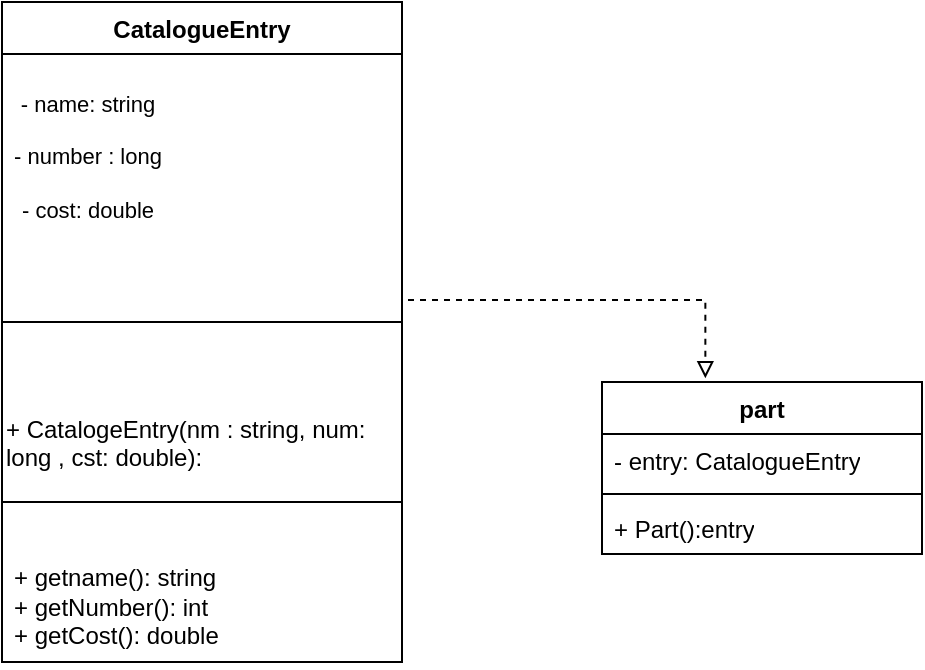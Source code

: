 <mxfile version="23.1.6" type="github">
  <diagram name="Page-1" id="t-DA0OmfxoU6DMyOxNg7">
    <mxGraphModel dx="930" dy="1513" grid="1" gridSize="10" guides="1" tooltips="1" connect="1" arrows="1" fold="1" page="1" pageScale="1" pageWidth="850" pageHeight="1100" math="0" shadow="0">
      <root>
        <mxCell id="0" />
        <mxCell id="1" parent="0" />
        <mxCell id="8iWNZ-sFhmrdgXStv8WH-15" value="part" style="swimlane;fontStyle=1;align=center;verticalAlign=top;childLayout=stackLayout;horizontal=1;startSize=26;horizontalStack=0;resizeParent=1;resizeParentMax=0;resizeLast=0;collapsible=1;marginBottom=0;whiteSpace=wrap;html=1;" parent="1" vertex="1">
          <mxGeometry x="730" y="60" width="160" height="86" as="geometry" />
        </mxCell>
        <mxCell id="8iWNZ-sFhmrdgXStv8WH-16" value="- entry: CatalogueEntry" style="text;strokeColor=none;fillColor=none;align=left;verticalAlign=top;spacingLeft=4;spacingRight=4;overflow=hidden;rotatable=0;points=[[0,0.5],[1,0.5]];portConstraint=eastwest;whiteSpace=wrap;html=1;" parent="8iWNZ-sFhmrdgXStv8WH-15" vertex="1">
          <mxGeometry y="26" width="160" height="26" as="geometry" />
        </mxCell>
        <mxCell id="8iWNZ-sFhmrdgXStv8WH-17" value="" style="line;strokeWidth=1;fillColor=none;align=left;verticalAlign=middle;spacingTop=-1;spacingLeft=3;spacingRight=3;rotatable=0;labelPosition=right;points=[];portConstraint=eastwest;strokeColor=inherit;" parent="8iWNZ-sFhmrdgXStv8WH-15" vertex="1">
          <mxGeometry y="52" width="160" height="8" as="geometry" />
        </mxCell>
        <mxCell id="8iWNZ-sFhmrdgXStv8WH-18" value="+ Part():entry" style="text;strokeColor=none;fillColor=none;align=left;verticalAlign=top;spacingLeft=4;spacingRight=4;overflow=hidden;rotatable=0;points=[[0,0.5],[1,0.5]];portConstraint=eastwest;whiteSpace=wrap;html=1;" parent="8iWNZ-sFhmrdgXStv8WH-15" vertex="1">
          <mxGeometry y="60" width="160" height="26" as="geometry" />
        </mxCell>
        <mxCell id="DnjBstyuye-LVImxaM1e-4" value="CatalogueEntry" style="swimlane;fontStyle=1;align=center;verticalAlign=top;childLayout=stackLayout;horizontal=1;startSize=26;horizontalStack=0;resizeParent=1;resizeParentMax=0;resizeLast=0;collapsible=1;marginBottom=0;whiteSpace=wrap;html=1;" vertex="1" parent="1">
          <mxGeometry x="430" y="-130" width="200" height="330" as="geometry" />
        </mxCell>
        <mxCell id="DnjBstyuye-LVImxaM1e-5" value="&lt;p style=&quot;border-color: var(--border-color); text-align: center; line-height: 15.4px; font-size: 11px;&quot;&gt;- name: string&lt;/p&gt;&lt;p style=&quot;border-color: var(--border-color); text-align: center; line-height: 15.4px; font-size: 11px;&quot;&gt;- number : long&lt;/p&gt;&lt;p style=&quot;border-color: var(--border-color); text-align: center; line-height: 15.4px; font-size: 11px;&quot;&gt;- cost: double&lt;/p&gt;" style="text;strokeColor=none;fillColor=none;align=left;verticalAlign=top;spacingLeft=4;spacingRight=4;overflow=hidden;rotatable=0;points=[[0,0.5],[1,0.5]];portConstraint=eastwest;whiteSpace=wrap;html=1;" vertex="1" parent="DnjBstyuye-LVImxaM1e-4">
          <mxGeometry y="26" width="200" height="94" as="geometry" />
        </mxCell>
        <mxCell id="DnjBstyuye-LVImxaM1e-14" value="" style="line;strokeWidth=1;fillColor=none;align=left;verticalAlign=middle;spacingTop=-1;spacingLeft=3;spacingRight=3;rotatable=0;labelPosition=right;points=[];portConstraint=eastwest;strokeColor=inherit;" vertex="1" parent="DnjBstyuye-LVImxaM1e-4">
          <mxGeometry y="120" width="200" height="80" as="geometry" />
        </mxCell>
        <mxCell id="DnjBstyuye-LVImxaM1e-15" value="+ CatalogeEntry(nm : string, num: long , cst: double):" style="text;whiteSpace=wrap;html=1;" vertex="1" parent="DnjBstyuye-LVImxaM1e-4">
          <mxGeometry y="200" width="200" height="40" as="geometry" />
        </mxCell>
        <mxCell id="DnjBstyuye-LVImxaM1e-6" value="" style="line;strokeWidth=1;fillColor=none;align=left;verticalAlign=middle;spacingTop=-1;spacingLeft=3;spacingRight=3;rotatable=0;labelPosition=right;points=[];portConstraint=eastwest;strokeColor=inherit;" vertex="1" parent="DnjBstyuye-LVImxaM1e-4">
          <mxGeometry y="240" width="200" height="20" as="geometry" />
        </mxCell>
        <mxCell id="DnjBstyuye-LVImxaM1e-7" value="&lt;br style=&quot;border-color: var(--border-color);&quot;&gt;+ getname(): string&amp;nbsp;&lt;br style=&quot;border-color: var(--border-color);&quot;&gt;+ getNumber(): int&lt;br style=&quot;border-color: var(--border-color);&quot;&gt;+ getCost(): double&lt;br style=&quot;border-color: var(--border-color);&quot;&gt;&amp;nbsp;&lt;div style=&quot;border-color: var(--border-color);&quot;&gt;&lt;br style=&quot;border-color: var(--border-color);&quot;&gt;&lt;br style=&quot;border-color: var(--border-color);&quot;&gt;&lt;/div&gt;" style="text;strokeColor=none;fillColor=none;align=left;verticalAlign=top;spacingLeft=4;spacingRight=4;overflow=hidden;rotatable=0;points=[[0,0.5],[1,0.5]];portConstraint=eastwest;whiteSpace=wrap;html=1;" vertex="1" parent="DnjBstyuye-LVImxaM1e-4">
          <mxGeometry y="260" width="200" height="70" as="geometry" />
        </mxCell>
        <mxCell id="DnjBstyuye-LVImxaM1e-16" value="" style="edgeStyle=elbowEdgeStyle;html=1;endArrow=block;elbow=vertical;endFill=0;dashed=1;rounded=0;entryX=0.323;entryY=-0.022;entryDx=0;entryDy=0;entryPerimeter=0;" edge="1" parent="1" target="8iWNZ-sFhmrdgXStv8WH-15">
          <mxGeometry width="160" relative="1" as="geometry">
            <mxPoint x="630" y="-20" as="sourcePoint" />
            <mxPoint x="790" y="-20" as="targetPoint" />
          </mxGeometry>
        </mxCell>
      </root>
    </mxGraphModel>
  </diagram>
</mxfile>
